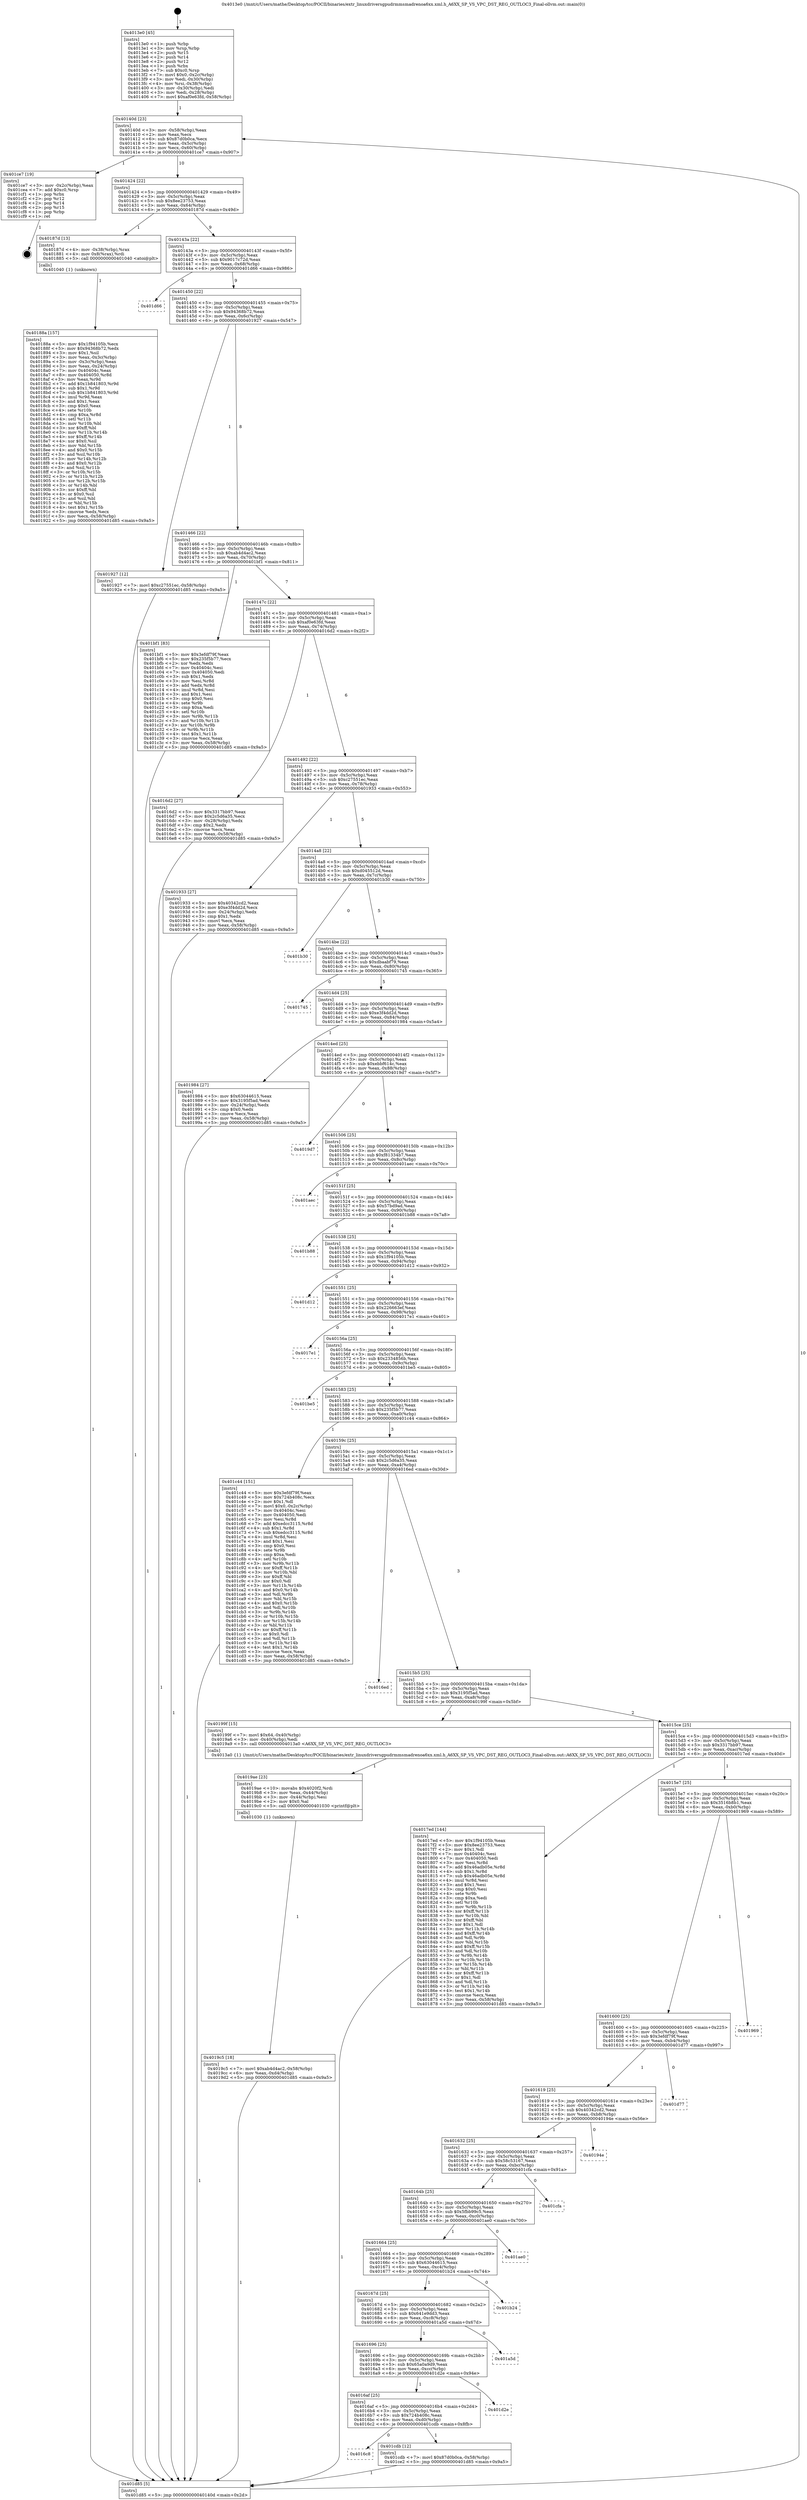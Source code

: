 digraph "0x4013e0" {
  label = "0x4013e0 (/mnt/c/Users/mathe/Desktop/tcc/POCII/binaries/extr_linuxdriversgpudrmmsmadrenoa6xx.xml.h_A6XX_SP_VS_VPC_DST_REG_OUTLOC3_Final-ollvm.out::main(0))"
  labelloc = "t"
  node[shape=record]

  Entry [label="",width=0.3,height=0.3,shape=circle,fillcolor=black,style=filled]
  "0x40140d" [label="{
     0x40140d [23]\l
     | [instrs]\l
     &nbsp;&nbsp;0x40140d \<+3\>: mov -0x58(%rbp),%eax\l
     &nbsp;&nbsp;0x401410 \<+2\>: mov %eax,%ecx\l
     &nbsp;&nbsp;0x401412 \<+6\>: sub $0x87d0b0ca,%ecx\l
     &nbsp;&nbsp;0x401418 \<+3\>: mov %eax,-0x5c(%rbp)\l
     &nbsp;&nbsp;0x40141b \<+3\>: mov %ecx,-0x60(%rbp)\l
     &nbsp;&nbsp;0x40141e \<+6\>: je 0000000000401ce7 \<main+0x907\>\l
  }"]
  "0x401ce7" [label="{
     0x401ce7 [19]\l
     | [instrs]\l
     &nbsp;&nbsp;0x401ce7 \<+3\>: mov -0x2c(%rbp),%eax\l
     &nbsp;&nbsp;0x401cea \<+7\>: add $0xc0,%rsp\l
     &nbsp;&nbsp;0x401cf1 \<+1\>: pop %rbx\l
     &nbsp;&nbsp;0x401cf2 \<+2\>: pop %r12\l
     &nbsp;&nbsp;0x401cf4 \<+2\>: pop %r14\l
     &nbsp;&nbsp;0x401cf6 \<+2\>: pop %r15\l
     &nbsp;&nbsp;0x401cf8 \<+1\>: pop %rbp\l
     &nbsp;&nbsp;0x401cf9 \<+1\>: ret\l
  }"]
  "0x401424" [label="{
     0x401424 [22]\l
     | [instrs]\l
     &nbsp;&nbsp;0x401424 \<+5\>: jmp 0000000000401429 \<main+0x49\>\l
     &nbsp;&nbsp;0x401429 \<+3\>: mov -0x5c(%rbp),%eax\l
     &nbsp;&nbsp;0x40142c \<+5\>: sub $0x8ee23753,%eax\l
     &nbsp;&nbsp;0x401431 \<+3\>: mov %eax,-0x64(%rbp)\l
     &nbsp;&nbsp;0x401434 \<+6\>: je 000000000040187d \<main+0x49d\>\l
  }"]
  Exit [label="",width=0.3,height=0.3,shape=circle,fillcolor=black,style=filled,peripheries=2]
  "0x40187d" [label="{
     0x40187d [13]\l
     | [instrs]\l
     &nbsp;&nbsp;0x40187d \<+4\>: mov -0x38(%rbp),%rax\l
     &nbsp;&nbsp;0x401881 \<+4\>: mov 0x8(%rax),%rdi\l
     &nbsp;&nbsp;0x401885 \<+5\>: call 0000000000401040 \<atoi@plt\>\l
     | [calls]\l
     &nbsp;&nbsp;0x401040 \{1\} (unknown)\l
  }"]
  "0x40143a" [label="{
     0x40143a [22]\l
     | [instrs]\l
     &nbsp;&nbsp;0x40143a \<+5\>: jmp 000000000040143f \<main+0x5f\>\l
     &nbsp;&nbsp;0x40143f \<+3\>: mov -0x5c(%rbp),%eax\l
     &nbsp;&nbsp;0x401442 \<+5\>: sub $0x9017c72d,%eax\l
     &nbsp;&nbsp;0x401447 \<+3\>: mov %eax,-0x68(%rbp)\l
     &nbsp;&nbsp;0x40144a \<+6\>: je 0000000000401d66 \<main+0x986\>\l
  }"]
  "0x4016c8" [label="{
     0x4016c8\l
  }", style=dashed]
  "0x401d66" [label="{
     0x401d66\l
  }", style=dashed]
  "0x401450" [label="{
     0x401450 [22]\l
     | [instrs]\l
     &nbsp;&nbsp;0x401450 \<+5\>: jmp 0000000000401455 \<main+0x75\>\l
     &nbsp;&nbsp;0x401455 \<+3\>: mov -0x5c(%rbp),%eax\l
     &nbsp;&nbsp;0x401458 \<+5\>: sub $0x94368b72,%eax\l
     &nbsp;&nbsp;0x40145d \<+3\>: mov %eax,-0x6c(%rbp)\l
     &nbsp;&nbsp;0x401460 \<+6\>: je 0000000000401927 \<main+0x547\>\l
  }"]
  "0x401cdb" [label="{
     0x401cdb [12]\l
     | [instrs]\l
     &nbsp;&nbsp;0x401cdb \<+7\>: movl $0x87d0b0ca,-0x58(%rbp)\l
     &nbsp;&nbsp;0x401ce2 \<+5\>: jmp 0000000000401d85 \<main+0x9a5\>\l
  }"]
  "0x401927" [label="{
     0x401927 [12]\l
     | [instrs]\l
     &nbsp;&nbsp;0x401927 \<+7\>: movl $0xc27551ec,-0x58(%rbp)\l
     &nbsp;&nbsp;0x40192e \<+5\>: jmp 0000000000401d85 \<main+0x9a5\>\l
  }"]
  "0x401466" [label="{
     0x401466 [22]\l
     | [instrs]\l
     &nbsp;&nbsp;0x401466 \<+5\>: jmp 000000000040146b \<main+0x8b\>\l
     &nbsp;&nbsp;0x40146b \<+3\>: mov -0x5c(%rbp),%eax\l
     &nbsp;&nbsp;0x40146e \<+5\>: sub $0xab4d4ac2,%eax\l
     &nbsp;&nbsp;0x401473 \<+3\>: mov %eax,-0x70(%rbp)\l
     &nbsp;&nbsp;0x401476 \<+6\>: je 0000000000401bf1 \<main+0x811\>\l
  }"]
  "0x4016af" [label="{
     0x4016af [25]\l
     | [instrs]\l
     &nbsp;&nbsp;0x4016af \<+5\>: jmp 00000000004016b4 \<main+0x2d4\>\l
     &nbsp;&nbsp;0x4016b4 \<+3\>: mov -0x5c(%rbp),%eax\l
     &nbsp;&nbsp;0x4016b7 \<+5\>: sub $0x724b408c,%eax\l
     &nbsp;&nbsp;0x4016bc \<+6\>: mov %eax,-0xd0(%rbp)\l
     &nbsp;&nbsp;0x4016c2 \<+6\>: je 0000000000401cdb \<main+0x8fb\>\l
  }"]
  "0x401bf1" [label="{
     0x401bf1 [83]\l
     | [instrs]\l
     &nbsp;&nbsp;0x401bf1 \<+5\>: mov $0x3efdf79f,%eax\l
     &nbsp;&nbsp;0x401bf6 \<+5\>: mov $0x235f5b77,%ecx\l
     &nbsp;&nbsp;0x401bfb \<+2\>: xor %edx,%edx\l
     &nbsp;&nbsp;0x401bfd \<+7\>: mov 0x40404c,%esi\l
     &nbsp;&nbsp;0x401c04 \<+7\>: mov 0x404050,%edi\l
     &nbsp;&nbsp;0x401c0b \<+3\>: sub $0x1,%edx\l
     &nbsp;&nbsp;0x401c0e \<+3\>: mov %esi,%r8d\l
     &nbsp;&nbsp;0x401c11 \<+3\>: add %edx,%r8d\l
     &nbsp;&nbsp;0x401c14 \<+4\>: imul %r8d,%esi\l
     &nbsp;&nbsp;0x401c18 \<+3\>: and $0x1,%esi\l
     &nbsp;&nbsp;0x401c1b \<+3\>: cmp $0x0,%esi\l
     &nbsp;&nbsp;0x401c1e \<+4\>: sete %r9b\l
     &nbsp;&nbsp;0x401c22 \<+3\>: cmp $0xa,%edi\l
     &nbsp;&nbsp;0x401c25 \<+4\>: setl %r10b\l
     &nbsp;&nbsp;0x401c29 \<+3\>: mov %r9b,%r11b\l
     &nbsp;&nbsp;0x401c2c \<+3\>: and %r10b,%r11b\l
     &nbsp;&nbsp;0x401c2f \<+3\>: xor %r10b,%r9b\l
     &nbsp;&nbsp;0x401c32 \<+3\>: or %r9b,%r11b\l
     &nbsp;&nbsp;0x401c35 \<+4\>: test $0x1,%r11b\l
     &nbsp;&nbsp;0x401c39 \<+3\>: cmovne %ecx,%eax\l
     &nbsp;&nbsp;0x401c3c \<+3\>: mov %eax,-0x58(%rbp)\l
     &nbsp;&nbsp;0x401c3f \<+5\>: jmp 0000000000401d85 \<main+0x9a5\>\l
  }"]
  "0x40147c" [label="{
     0x40147c [22]\l
     | [instrs]\l
     &nbsp;&nbsp;0x40147c \<+5\>: jmp 0000000000401481 \<main+0xa1\>\l
     &nbsp;&nbsp;0x401481 \<+3\>: mov -0x5c(%rbp),%eax\l
     &nbsp;&nbsp;0x401484 \<+5\>: sub $0xaf0e63fd,%eax\l
     &nbsp;&nbsp;0x401489 \<+3\>: mov %eax,-0x74(%rbp)\l
     &nbsp;&nbsp;0x40148c \<+6\>: je 00000000004016d2 \<main+0x2f2\>\l
  }"]
  "0x401d2e" [label="{
     0x401d2e\l
  }", style=dashed]
  "0x4016d2" [label="{
     0x4016d2 [27]\l
     | [instrs]\l
     &nbsp;&nbsp;0x4016d2 \<+5\>: mov $0x3317bb97,%eax\l
     &nbsp;&nbsp;0x4016d7 \<+5\>: mov $0x2c5d6a35,%ecx\l
     &nbsp;&nbsp;0x4016dc \<+3\>: mov -0x28(%rbp),%edx\l
     &nbsp;&nbsp;0x4016df \<+3\>: cmp $0x2,%edx\l
     &nbsp;&nbsp;0x4016e2 \<+3\>: cmovne %ecx,%eax\l
     &nbsp;&nbsp;0x4016e5 \<+3\>: mov %eax,-0x58(%rbp)\l
     &nbsp;&nbsp;0x4016e8 \<+5\>: jmp 0000000000401d85 \<main+0x9a5\>\l
  }"]
  "0x401492" [label="{
     0x401492 [22]\l
     | [instrs]\l
     &nbsp;&nbsp;0x401492 \<+5\>: jmp 0000000000401497 \<main+0xb7\>\l
     &nbsp;&nbsp;0x401497 \<+3\>: mov -0x5c(%rbp),%eax\l
     &nbsp;&nbsp;0x40149a \<+5\>: sub $0xc27551ec,%eax\l
     &nbsp;&nbsp;0x40149f \<+3\>: mov %eax,-0x78(%rbp)\l
     &nbsp;&nbsp;0x4014a2 \<+6\>: je 0000000000401933 \<main+0x553\>\l
  }"]
  "0x401d85" [label="{
     0x401d85 [5]\l
     | [instrs]\l
     &nbsp;&nbsp;0x401d85 \<+5\>: jmp 000000000040140d \<main+0x2d\>\l
  }"]
  "0x4013e0" [label="{
     0x4013e0 [45]\l
     | [instrs]\l
     &nbsp;&nbsp;0x4013e0 \<+1\>: push %rbp\l
     &nbsp;&nbsp;0x4013e1 \<+3\>: mov %rsp,%rbp\l
     &nbsp;&nbsp;0x4013e4 \<+2\>: push %r15\l
     &nbsp;&nbsp;0x4013e6 \<+2\>: push %r14\l
     &nbsp;&nbsp;0x4013e8 \<+2\>: push %r12\l
     &nbsp;&nbsp;0x4013ea \<+1\>: push %rbx\l
     &nbsp;&nbsp;0x4013eb \<+7\>: sub $0xc0,%rsp\l
     &nbsp;&nbsp;0x4013f2 \<+7\>: movl $0x0,-0x2c(%rbp)\l
     &nbsp;&nbsp;0x4013f9 \<+3\>: mov %edi,-0x30(%rbp)\l
     &nbsp;&nbsp;0x4013fc \<+4\>: mov %rsi,-0x38(%rbp)\l
     &nbsp;&nbsp;0x401400 \<+3\>: mov -0x30(%rbp),%edi\l
     &nbsp;&nbsp;0x401403 \<+3\>: mov %edi,-0x28(%rbp)\l
     &nbsp;&nbsp;0x401406 \<+7\>: movl $0xaf0e63fd,-0x58(%rbp)\l
  }"]
  "0x401696" [label="{
     0x401696 [25]\l
     | [instrs]\l
     &nbsp;&nbsp;0x401696 \<+5\>: jmp 000000000040169b \<main+0x2bb\>\l
     &nbsp;&nbsp;0x40169b \<+3\>: mov -0x5c(%rbp),%eax\l
     &nbsp;&nbsp;0x40169e \<+5\>: sub $0x65a0a9d9,%eax\l
     &nbsp;&nbsp;0x4016a3 \<+6\>: mov %eax,-0xcc(%rbp)\l
     &nbsp;&nbsp;0x4016a9 \<+6\>: je 0000000000401d2e \<main+0x94e\>\l
  }"]
  "0x401933" [label="{
     0x401933 [27]\l
     | [instrs]\l
     &nbsp;&nbsp;0x401933 \<+5\>: mov $0x40342cd2,%eax\l
     &nbsp;&nbsp;0x401938 \<+5\>: mov $0xe3f4dd2d,%ecx\l
     &nbsp;&nbsp;0x40193d \<+3\>: mov -0x24(%rbp),%edx\l
     &nbsp;&nbsp;0x401940 \<+3\>: cmp $0x1,%edx\l
     &nbsp;&nbsp;0x401943 \<+3\>: cmovl %ecx,%eax\l
     &nbsp;&nbsp;0x401946 \<+3\>: mov %eax,-0x58(%rbp)\l
     &nbsp;&nbsp;0x401949 \<+5\>: jmp 0000000000401d85 \<main+0x9a5\>\l
  }"]
  "0x4014a8" [label="{
     0x4014a8 [22]\l
     | [instrs]\l
     &nbsp;&nbsp;0x4014a8 \<+5\>: jmp 00000000004014ad \<main+0xcd\>\l
     &nbsp;&nbsp;0x4014ad \<+3\>: mov -0x5c(%rbp),%eax\l
     &nbsp;&nbsp;0x4014b0 \<+5\>: sub $0xd045512d,%eax\l
     &nbsp;&nbsp;0x4014b5 \<+3\>: mov %eax,-0x7c(%rbp)\l
     &nbsp;&nbsp;0x4014b8 \<+6\>: je 0000000000401b30 \<main+0x750\>\l
  }"]
  "0x401a5d" [label="{
     0x401a5d\l
  }", style=dashed]
  "0x401b30" [label="{
     0x401b30\l
  }", style=dashed]
  "0x4014be" [label="{
     0x4014be [22]\l
     | [instrs]\l
     &nbsp;&nbsp;0x4014be \<+5\>: jmp 00000000004014c3 \<main+0xe3\>\l
     &nbsp;&nbsp;0x4014c3 \<+3\>: mov -0x5c(%rbp),%eax\l
     &nbsp;&nbsp;0x4014c6 \<+5\>: sub $0xdbaabf79,%eax\l
     &nbsp;&nbsp;0x4014cb \<+3\>: mov %eax,-0x80(%rbp)\l
     &nbsp;&nbsp;0x4014ce \<+6\>: je 0000000000401745 \<main+0x365\>\l
  }"]
  "0x40167d" [label="{
     0x40167d [25]\l
     | [instrs]\l
     &nbsp;&nbsp;0x40167d \<+5\>: jmp 0000000000401682 \<main+0x2a2\>\l
     &nbsp;&nbsp;0x401682 \<+3\>: mov -0x5c(%rbp),%eax\l
     &nbsp;&nbsp;0x401685 \<+5\>: sub $0x641e9dd3,%eax\l
     &nbsp;&nbsp;0x40168a \<+6\>: mov %eax,-0xc8(%rbp)\l
     &nbsp;&nbsp;0x401690 \<+6\>: je 0000000000401a5d \<main+0x67d\>\l
  }"]
  "0x401745" [label="{
     0x401745\l
  }", style=dashed]
  "0x4014d4" [label="{
     0x4014d4 [25]\l
     | [instrs]\l
     &nbsp;&nbsp;0x4014d4 \<+5\>: jmp 00000000004014d9 \<main+0xf9\>\l
     &nbsp;&nbsp;0x4014d9 \<+3\>: mov -0x5c(%rbp),%eax\l
     &nbsp;&nbsp;0x4014dc \<+5\>: sub $0xe3f4dd2d,%eax\l
     &nbsp;&nbsp;0x4014e1 \<+6\>: mov %eax,-0x84(%rbp)\l
     &nbsp;&nbsp;0x4014e7 \<+6\>: je 0000000000401984 \<main+0x5a4\>\l
  }"]
  "0x401b24" [label="{
     0x401b24\l
  }", style=dashed]
  "0x401984" [label="{
     0x401984 [27]\l
     | [instrs]\l
     &nbsp;&nbsp;0x401984 \<+5\>: mov $0x63044615,%eax\l
     &nbsp;&nbsp;0x401989 \<+5\>: mov $0x3195f5ad,%ecx\l
     &nbsp;&nbsp;0x40198e \<+3\>: mov -0x24(%rbp),%edx\l
     &nbsp;&nbsp;0x401991 \<+3\>: cmp $0x0,%edx\l
     &nbsp;&nbsp;0x401994 \<+3\>: cmove %ecx,%eax\l
     &nbsp;&nbsp;0x401997 \<+3\>: mov %eax,-0x58(%rbp)\l
     &nbsp;&nbsp;0x40199a \<+5\>: jmp 0000000000401d85 \<main+0x9a5\>\l
  }"]
  "0x4014ed" [label="{
     0x4014ed [25]\l
     | [instrs]\l
     &nbsp;&nbsp;0x4014ed \<+5\>: jmp 00000000004014f2 \<main+0x112\>\l
     &nbsp;&nbsp;0x4014f2 \<+3\>: mov -0x5c(%rbp),%eax\l
     &nbsp;&nbsp;0x4014f5 \<+5\>: sub $0xebbf614c,%eax\l
     &nbsp;&nbsp;0x4014fa \<+6\>: mov %eax,-0x88(%rbp)\l
     &nbsp;&nbsp;0x401500 \<+6\>: je 00000000004019d7 \<main+0x5f7\>\l
  }"]
  "0x401664" [label="{
     0x401664 [25]\l
     | [instrs]\l
     &nbsp;&nbsp;0x401664 \<+5\>: jmp 0000000000401669 \<main+0x289\>\l
     &nbsp;&nbsp;0x401669 \<+3\>: mov -0x5c(%rbp),%eax\l
     &nbsp;&nbsp;0x40166c \<+5\>: sub $0x63044615,%eax\l
     &nbsp;&nbsp;0x401671 \<+6\>: mov %eax,-0xc4(%rbp)\l
     &nbsp;&nbsp;0x401677 \<+6\>: je 0000000000401b24 \<main+0x744\>\l
  }"]
  "0x4019d7" [label="{
     0x4019d7\l
  }", style=dashed]
  "0x401506" [label="{
     0x401506 [25]\l
     | [instrs]\l
     &nbsp;&nbsp;0x401506 \<+5\>: jmp 000000000040150b \<main+0x12b\>\l
     &nbsp;&nbsp;0x40150b \<+3\>: mov -0x5c(%rbp),%eax\l
     &nbsp;&nbsp;0x40150e \<+5\>: sub $0xf81334b7,%eax\l
     &nbsp;&nbsp;0x401513 \<+6\>: mov %eax,-0x8c(%rbp)\l
     &nbsp;&nbsp;0x401519 \<+6\>: je 0000000000401aec \<main+0x70c\>\l
  }"]
  "0x401ae0" [label="{
     0x401ae0\l
  }", style=dashed]
  "0x401aec" [label="{
     0x401aec\l
  }", style=dashed]
  "0x40151f" [label="{
     0x40151f [25]\l
     | [instrs]\l
     &nbsp;&nbsp;0x40151f \<+5\>: jmp 0000000000401524 \<main+0x144\>\l
     &nbsp;&nbsp;0x401524 \<+3\>: mov -0x5c(%rbp),%eax\l
     &nbsp;&nbsp;0x401527 \<+5\>: sub $0x57bd9ad,%eax\l
     &nbsp;&nbsp;0x40152c \<+6\>: mov %eax,-0x90(%rbp)\l
     &nbsp;&nbsp;0x401532 \<+6\>: je 0000000000401b88 \<main+0x7a8\>\l
  }"]
  "0x40164b" [label="{
     0x40164b [25]\l
     | [instrs]\l
     &nbsp;&nbsp;0x40164b \<+5\>: jmp 0000000000401650 \<main+0x270\>\l
     &nbsp;&nbsp;0x401650 \<+3\>: mov -0x5c(%rbp),%eax\l
     &nbsp;&nbsp;0x401653 \<+5\>: sub $0x5fbb99c5,%eax\l
     &nbsp;&nbsp;0x401658 \<+6\>: mov %eax,-0xc0(%rbp)\l
     &nbsp;&nbsp;0x40165e \<+6\>: je 0000000000401ae0 \<main+0x700\>\l
  }"]
  "0x401b88" [label="{
     0x401b88\l
  }", style=dashed]
  "0x401538" [label="{
     0x401538 [25]\l
     | [instrs]\l
     &nbsp;&nbsp;0x401538 \<+5\>: jmp 000000000040153d \<main+0x15d\>\l
     &nbsp;&nbsp;0x40153d \<+3\>: mov -0x5c(%rbp),%eax\l
     &nbsp;&nbsp;0x401540 \<+5\>: sub $0x1f94105b,%eax\l
     &nbsp;&nbsp;0x401545 \<+6\>: mov %eax,-0x94(%rbp)\l
     &nbsp;&nbsp;0x40154b \<+6\>: je 0000000000401d12 \<main+0x932\>\l
  }"]
  "0x401cfa" [label="{
     0x401cfa\l
  }", style=dashed]
  "0x401d12" [label="{
     0x401d12\l
  }", style=dashed]
  "0x401551" [label="{
     0x401551 [25]\l
     | [instrs]\l
     &nbsp;&nbsp;0x401551 \<+5\>: jmp 0000000000401556 \<main+0x176\>\l
     &nbsp;&nbsp;0x401556 \<+3\>: mov -0x5c(%rbp),%eax\l
     &nbsp;&nbsp;0x401559 \<+5\>: sub $0x226663ef,%eax\l
     &nbsp;&nbsp;0x40155e \<+6\>: mov %eax,-0x98(%rbp)\l
     &nbsp;&nbsp;0x401564 \<+6\>: je 00000000004017e1 \<main+0x401\>\l
  }"]
  "0x401632" [label="{
     0x401632 [25]\l
     | [instrs]\l
     &nbsp;&nbsp;0x401632 \<+5\>: jmp 0000000000401637 \<main+0x257\>\l
     &nbsp;&nbsp;0x401637 \<+3\>: mov -0x5c(%rbp),%eax\l
     &nbsp;&nbsp;0x40163a \<+5\>: sub $0x58c53167,%eax\l
     &nbsp;&nbsp;0x40163f \<+6\>: mov %eax,-0xbc(%rbp)\l
     &nbsp;&nbsp;0x401645 \<+6\>: je 0000000000401cfa \<main+0x91a\>\l
  }"]
  "0x4017e1" [label="{
     0x4017e1\l
  }", style=dashed]
  "0x40156a" [label="{
     0x40156a [25]\l
     | [instrs]\l
     &nbsp;&nbsp;0x40156a \<+5\>: jmp 000000000040156f \<main+0x18f\>\l
     &nbsp;&nbsp;0x40156f \<+3\>: mov -0x5c(%rbp),%eax\l
     &nbsp;&nbsp;0x401572 \<+5\>: sub $0x2334856b,%eax\l
     &nbsp;&nbsp;0x401577 \<+6\>: mov %eax,-0x9c(%rbp)\l
     &nbsp;&nbsp;0x40157d \<+6\>: je 0000000000401be5 \<main+0x805\>\l
  }"]
  "0x40194e" [label="{
     0x40194e\l
  }", style=dashed]
  "0x401be5" [label="{
     0x401be5\l
  }", style=dashed]
  "0x401583" [label="{
     0x401583 [25]\l
     | [instrs]\l
     &nbsp;&nbsp;0x401583 \<+5\>: jmp 0000000000401588 \<main+0x1a8\>\l
     &nbsp;&nbsp;0x401588 \<+3\>: mov -0x5c(%rbp),%eax\l
     &nbsp;&nbsp;0x40158b \<+5\>: sub $0x235f5b77,%eax\l
     &nbsp;&nbsp;0x401590 \<+6\>: mov %eax,-0xa0(%rbp)\l
     &nbsp;&nbsp;0x401596 \<+6\>: je 0000000000401c44 \<main+0x864\>\l
  }"]
  "0x401619" [label="{
     0x401619 [25]\l
     | [instrs]\l
     &nbsp;&nbsp;0x401619 \<+5\>: jmp 000000000040161e \<main+0x23e\>\l
     &nbsp;&nbsp;0x40161e \<+3\>: mov -0x5c(%rbp),%eax\l
     &nbsp;&nbsp;0x401621 \<+5\>: sub $0x40342cd2,%eax\l
     &nbsp;&nbsp;0x401626 \<+6\>: mov %eax,-0xb8(%rbp)\l
     &nbsp;&nbsp;0x40162c \<+6\>: je 000000000040194e \<main+0x56e\>\l
  }"]
  "0x401c44" [label="{
     0x401c44 [151]\l
     | [instrs]\l
     &nbsp;&nbsp;0x401c44 \<+5\>: mov $0x3efdf79f,%eax\l
     &nbsp;&nbsp;0x401c49 \<+5\>: mov $0x724b408c,%ecx\l
     &nbsp;&nbsp;0x401c4e \<+2\>: mov $0x1,%dl\l
     &nbsp;&nbsp;0x401c50 \<+7\>: movl $0x0,-0x2c(%rbp)\l
     &nbsp;&nbsp;0x401c57 \<+7\>: mov 0x40404c,%esi\l
     &nbsp;&nbsp;0x401c5e \<+7\>: mov 0x404050,%edi\l
     &nbsp;&nbsp;0x401c65 \<+3\>: mov %esi,%r8d\l
     &nbsp;&nbsp;0x401c68 \<+7\>: add $0xedcc3115,%r8d\l
     &nbsp;&nbsp;0x401c6f \<+4\>: sub $0x1,%r8d\l
     &nbsp;&nbsp;0x401c73 \<+7\>: sub $0xedcc3115,%r8d\l
     &nbsp;&nbsp;0x401c7a \<+4\>: imul %r8d,%esi\l
     &nbsp;&nbsp;0x401c7e \<+3\>: and $0x1,%esi\l
     &nbsp;&nbsp;0x401c81 \<+3\>: cmp $0x0,%esi\l
     &nbsp;&nbsp;0x401c84 \<+4\>: sete %r9b\l
     &nbsp;&nbsp;0x401c88 \<+3\>: cmp $0xa,%edi\l
     &nbsp;&nbsp;0x401c8b \<+4\>: setl %r10b\l
     &nbsp;&nbsp;0x401c8f \<+3\>: mov %r9b,%r11b\l
     &nbsp;&nbsp;0x401c92 \<+4\>: xor $0xff,%r11b\l
     &nbsp;&nbsp;0x401c96 \<+3\>: mov %r10b,%bl\l
     &nbsp;&nbsp;0x401c99 \<+3\>: xor $0xff,%bl\l
     &nbsp;&nbsp;0x401c9c \<+3\>: xor $0x0,%dl\l
     &nbsp;&nbsp;0x401c9f \<+3\>: mov %r11b,%r14b\l
     &nbsp;&nbsp;0x401ca2 \<+4\>: and $0x0,%r14b\l
     &nbsp;&nbsp;0x401ca6 \<+3\>: and %dl,%r9b\l
     &nbsp;&nbsp;0x401ca9 \<+3\>: mov %bl,%r15b\l
     &nbsp;&nbsp;0x401cac \<+4\>: and $0x0,%r15b\l
     &nbsp;&nbsp;0x401cb0 \<+3\>: and %dl,%r10b\l
     &nbsp;&nbsp;0x401cb3 \<+3\>: or %r9b,%r14b\l
     &nbsp;&nbsp;0x401cb6 \<+3\>: or %r10b,%r15b\l
     &nbsp;&nbsp;0x401cb9 \<+3\>: xor %r15b,%r14b\l
     &nbsp;&nbsp;0x401cbc \<+3\>: or %bl,%r11b\l
     &nbsp;&nbsp;0x401cbf \<+4\>: xor $0xff,%r11b\l
     &nbsp;&nbsp;0x401cc3 \<+3\>: or $0x0,%dl\l
     &nbsp;&nbsp;0x401cc6 \<+3\>: and %dl,%r11b\l
     &nbsp;&nbsp;0x401cc9 \<+3\>: or %r11b,%r14b\l
     &nbsp;&nbsp;0x401ccc \<+4\>: test $0x1,%r14b\l
     &nbsp;&nbsp;0x401cd0 \<+3\>: cmovne %ecx,%eax\l
     &nbsp;&nbsp;0x401cd3 \<+3\>: mov %eax,-0x58(%rbp)\l
     &nbsp;&nbsp;0x401cd6 \<+5\>: jmp 0000000000401d85 \<main+0x9a5\>\l
  }"]
  "0x40159c" [label="{
     0x40159c [25]\l
     | [instrs]\l
     &nbsp;&nbsp;0x40159c \<+5\>: jmp 00000000004015a1 \<main+0x1c1\>\l
     &nbsp;&nbsp;0x4015a1 \<+3\>: mov -0x5c(%rbp),%eax\l
     &nbsp;&nbsp;0x4015a4 \<+5\>: sub $0x2c5d6a35,%eax\l
     &nbsp;&nbsp;0x4015a9 \<+6\>: mov %eax,-0xa4(%rbp)\l
     &nbsp;&nbsp;0x4015af \<+6\>: je 00000000004016ed \<main+0x30d\>\l
  }"]
  "0x401d77" [label="{
     0x401d77\l
  }", style=dashed]
  "0x4016ed" [label="{
     0x4016ed\l
  }", style=dashed]
  "0x4015b5" [label="{
     0x4015b5 [25]\l
     | [instrs]\l
     &nbsp;&nbsp;0x4015b5 \<+5\>: jmp 00000000004015ba \<main+0x1da\>\l
     &nbsp;&nbsp;0x4015ba \<+3\>: mov -0x5c(%rbp),%eax\l
     &nbsp;&nbsp;0x4015bd \<+5\>: sub $0x3195f5ad,%eax\l
     &nbsp;&nbsp;0x4015c2 \<+6\>: mov %eax,-0xa8(%rbp)\l
     &nbsp;&nbsp;0x4015c8 \<+6\>: je 000000000040199f \<main+0x5bf\>\l
  }"]
  "0x401600" [label="{
     0x401600 [25]\l
     | [instrs]\l
     &nbsp;&nbsp;0x401600 \<+5\>: jmp 0000000000401605 \<main+0x225\>\l
     &nbsp;&nbsp;0x401605 \<+3\>: mov -0x5c(%rbp),%eax\l
     &nbsp;&nbsp;0x401608 \<+5\>: sub $0x3efdf79f,%eax\l
     &nbsp;&nbsp;0x40160d \<+6\>: mov %eax,-0xb4(%rbp)\l
     &nbsp;&nbsp;0x401613 \<+6\>: je 0000000000401d77 \<main+0x997\>\l
  }"]
  "0x40199f" [label="{
     0x40199f [15]\l
     | [instrs]\l
     &nbsp;&nbsp;0x40199f \<+7\>: movl $0x64,-0x40(%rbp)\l
     &nbsp;&nbsp;0x4019a6 \<+3\>: mov -0x40(%rbp),%edi\l
     &nbsp;&nbsp;0x4019a9 \<+5\>: call 00000000004013a0 \<A6XX_SP_VS_VPC_DST_REG_OUTLOC3\>\l
     | [calls]\l
     &nbsp;&nbsp;0x4013a0 \{1\} (/mnt/c/Users/mathe/Desktop/tcc/POCII/binaries/extr_linuxdriversgpudrmmsmadrenoa6xx.xml.h_A6XX_SP_VS_VPC_DST_REG_OUTLOC3_Final-ollvm.out::A6XX_SP_VS_VPC_DST_REG_OUTLOC3)\l
  }"]
  "0x4015ce" [label="{
     0x4015ce [25]\l
     | [instrs]\l
     &nbsp;&nbsp;0x4015ce \<+5\>: jmp 00000000004015d3 \<main+0x1f3\>\l
     &nbsp;&nbsp;0x4015d3 \<+3\>: mov -0x5c(%rbp),%eax\l
     &nbsp;&nbsp;0x4015d6 \<+5\>: sub $0x3317bb97,%eax\l
     &nbsp;&nbsp;0x4015db \<+6\>: mov %eax,-0xac(%rbp)\l
     &nbsp;&nbsp;0x4015e1 \<+6\>: je 00000000004017ed \<main+0x40d\>\l
  }"]
  "0x401969" [label="{
     0x401969\l
  }", style=dashed]
  "0x4017ed" [label="{
     0x4017ed [144]\l
     | [instrs]\l
     &nbsp;&nbsp;0x4017ed \<+5\>: mov $0x1f94105b,%eax\l
     &nbsp;&nbsp;0x4017f2 \<+5\>: mov $0x8ee23753,%ecx\l
     &nbsp;&nbsp;0x4017f7 \<+2\>: mov $0x1,%dl\l
     &nbsp;&nbsp;0x4017f9 \<+7\>: mov 0x40404c,%esi\l
     &nbsp;&nbsp;0x401800 \<+7\>: mov 0x404050,%edi\l
     &nbsp;&nbsp;0x401807 \<+3\>: mov %esi,%r8d\l
     &nbsp;&nbsp;0x40180a \<+7\>: add $0x46adb05e,%r8d\l
     &nbsp;&nbsp;0x401811 \<+4\>: sub $0x1,%r8d\l
     &nbsp;&nbsp;0x401815 \<+7\>: sub $0x46adb05e,%r8d\l
     &nbsp;&nbsp;0x40181c \<+4\>: imul %r8d,%esi\l
     &nbsp;&nbsp;0x401820 \<+3\>: and $0x1,%esi\l
     &nbsp;&nbsp;0x401823 \<+3\>: cmp $0x0,%esi\l
     &nbsp;&nbsp;0x401826 \<+4\>: sete %r9b\l
     &nbsp;&nbsp;0x40182a \<+3\>: cmp $0xa,%edi\l
     &nbsp;&nbsp;0x40182d \<+4\>: setl %r10b\l
     &nbsp;&nbsp;0x401831 \<+3\>: mov %r9b,%r11b\l
     &nbsp;&nbsp;0x401834 \<+4\>: xor $0xff,%r11b\l
     &nbsp;&nbsp;0x401838 \<+3\>: mov %r10b,%bl\l
     &nbsp;&nbsp;0x40183b \<+3\>: xor $0xff,%bl\l
     &nbsp;&nbsp;0x40183e \<+3\>: xor $0x1,%dl\l
     &nbsp;&nbsp;0x401841 \<+3\>: mov %r11b,%r14b\l
     &nbsp;&nbsp;0x401844 \<+4\>: and $0xff,%r14b\l
     &nbsp;&nbsp;0x401848 \<+3\>: and %dl,%r9b\l
     &nbsp;&nbsp;0x40184b \<+3\>: mov %bl,%r15b\l
     &nbsp;&nbsp;0x40184e \<+4\>: and $0xff,%r15b\l
     &nbsp;&nbsp;0x401852 \<+3\>: and %dl,%r10b\l
     &nbsp;&nbsp;0x401855 \<+3\>: or %r9b,%r14b\l
     &nbsp;&nbsp;0x401858 \<+3\>: or %r10b,%r15b\l
     &nbsp;&nbsp;0x40185b \<+3\>: xor %r15b,%r14b\l
     &nbsp;&nbsp;0x40185e \<+3\>: or %bl,%r11b\l
     &nbsp;&nbsp;0x401861 \<+4\>: xor $0xff,%r11b\l
     &nbsp;&nbsp;0x401865 \<+3\>: or $0x1,%dl\l
     &nbsp;&nbsp;0x401868 \<+3\>: and %dl,%r11b\l
     &nbsp;&nbsp;0x40186b \<+3\>: or %r11b,%r14b\l
     &nbsp;&nbsp;0x40186e \<+4\>: test $0x1,%r14b\l
     &nbsp;&nbsp;0x401872 \<+3\>: cmovne %ecx,%eax\l
     &nbsp;&nbsp;0x401875 \<+3\>: mov %eax,-0x58(%rbp)\l
     &nbsp;&nbsp;0x401878 \<+5\>: jmp 0000000000401d85 \<main+0x9a5\>\l
  }"]
  "0x4015e7" [label="{
     0x4015e7 [25]\l
     | [instrs]\l
     &nbsp;&nbsp;0x4015e7 \<+5\>: jmp 00000000004015ec \<main+0x20c\>\l
     &nbsp;&nbsp;0x4015ec \<+3\>: mov -0x5c(%rbp),%eax\l
     &nbsp;&nbsp;0x4015ef \<+5\>: sub $0x3516b8b1,%eax\l
     &nbsp;&nbsp;0x4015f4 \<+6\>: mov %eax,-0xb0(%rbp)\l
     &nbsp;&nbsp;0x4015fa \<+6\>: je 0000000000401969 \<main+0x589\>\l
  }"]
  "0x40188a" [label="{
     0x40188a [157]\l
     | [instrs]\l
     &nbsp;&nbsp;0x40188a \<+5\>: mov $0x1f94105b,%ecx\l
     &nbsp;&nbsp;0x40188f \<+5\>: mov $0x94368b72,%edx\l
     &nbsp;&nbsp;0x401894 \<+3\>: mov $0x1,%sil\l
     &nbsp;&nbsp;0x401897 \<+3\>: mov %eax,-0x3c(%rbp)\l
     &nbsp;&nbsp;0x40189a \<+3\>: mov -0x3c(%rbp),%eax\l
     &nbsp;&nbsp;0x40189d \<+3\>: mov %eax,-0x24(%rbp)\l
     &nbsp;&nbsp;0x4018a0 \<+7\>: mov 0x40404c,%eax\l
     &nbsp;&nbsp;0x4018a7 \<+8\>: mov 0x404050,%r8d\l
     &nbsp;&nbsp;0x4018af \<+3\>: mov %eax,%r9d\l
     &nbsp;&nbsp;0x4018b2 \<+7\>: add $0x1b841803,%r9d\l
     &nbsp;&nbsp;0x4018b9 \<+4\>: sub $0x1,%r9d\l
     &nbsp;&nbsp;0x4018bd \<+7\>: sub $0x1b841803,%r9d\l
     &nbsp;&nbsp;0x4018c4 \<+4\>: imul %r9d,%eax\l
     &nbsp;&nbsp;0x4018c8 \<+3\>: and $0x1,%eax\l
     &nbsp;&nbsp;0x4018cb \<+3\>: cmp $0x0,%eax\l
     &nbsp;&nbsp;0x4018ce \<+4\>: sete %r10b\l
     &nbsp;&nbsp;0x4018d2 \<+4\>: cmp $0xa,%r8d\l
     &nbsp;&nbsp;0x4018d6 \<+4\>: setl %r11b\l
     &nbsp;&nbsp;0x4018da \<+3\>: mov %r10b,%bl\l
     &nbsp;&nbsp;0x4018dd \<+3\>: xor $0xff,%bl\l
     &nbsp;&nbsp;0x4018e0 \<+3\>: mov %r11b,%r14b\l
     &nbsp;&nbsp;0x4018e3 \<+4\>: xor $0xff,%r14b\l
     &nbsp;&nbsp;0x4018e7 \<+4\>: xor $0x0,%sil\l
     &nbsp;&nbsp;0x4018eb \<+3\>: mov %bl,%r15b\l
     &nbsp;&nbsp;0x4018ee \<+4\>: and $0x0,%r15b\l
     &nbsp;&nbsp;0x4018f2 \<+3\>: and %sil,%r10b\l
     &nbsp;&nbsp;0x4018f5 \<+3\>: mov %r14b,%r12b\l
     &nbsp;&nbsp;0x4018f8 \<+4\>: and $0x0,%r12b\l
     &nbsp;&nbsp;0x4018fc \<+3\>: and %sil,%r11b\l
     &nbsp;&nbsp;0x4018ff \<+3\>: or %r10b,%r15b\l
     &nbsp;&nbsp;0x401902 \<+3\>: or %r11b,%r12b\l
     &nbsp;&nbsp;0x401905 \<+3\>: xor %r12b,%r15b\l
     &nbsp;&nbsp;0x401908 \<+3\>: or %r14b,%bl\l
     &nbsp;&nbsp;0x40190b \<+3\>: xor $0xff,%bl\l
     &nbsp;&nbsp;0x40190e \<+4\>: or $0x0,%sil\l
     &nbsp;&nbsp;0x401912 \<+3\>: and %sil,%bl\l
     &nbsp;&nbsp;0x401915 \<+3\>: or %bl,%r15b\l
     &nbsp;&nbsp;0x401918 \<+4\>: test $0x1,%r15b\l
     &nbsp;&nbsp;0x40191c \<+3\>: cmovne %edx,%ecx\l
     &nbsp;&nbsp;0x40191f \<+3\>: mov %ecx,-0x58(%rbp)\l
     &nbsp;&nbsp;0x401922 \<+5\>: jmp 0000000000401d85 \<main+0x9a5\>\l
  }"]
  "0x4019ae" [label="{
     0x4019ae [23]\l
     | [instrs]\l
     &nbsp;&nbsp;0x4019ae \<+10\>: movabs $0x4020f2,%rdi\l
     &nbsp;&nbsp;0x4019b8 \<+3\>: mov %eax,-0x44(%rbp)\l
     &nbsp;&nbsp;0x4019bb \<+3\>: mov -0x44(%rbp),%esi\l
     &nbsp;&nbsp;0x4019be \<+2\>: mov $0x0,%al\l
     &nbsp;&nbsp;0x4019c0 \<+5\>: call 0000000000401030 \<printf@plt\>\l
     | [calls]\l
     &nbsp;&nbsp;0x401030 \{1\} (unknown)\l
  }"]
  "0x4019c5" [label="{
     0x4019c5 [18]\l
     | [instrs]\l
     &nbsp;&nbsp;0x4019c5 \<+7\>: movl $0xab4d4ac2,-0x58(%rbp)\l
     &nbsp;&nbsp;0x4019cc \<+6\>: mov %eax,-0xd4(%rbp)\l
     &nbsp;&nbsp;0x4019d2 \<+5\>: jmp 0000000000401d85 \<main+0x9a5\>\l
  }"]
  Entry -> "0x4013e0" [label=" 1"]
  "0x40140d" -> "0x401ce7" [label=" 1"]
  "0x40140d" -> "0x401424" [label=" 10"]
  "0x401ce7" -> Exit [label=" 1"]
  "0x401424" -> "0x40187d" [label=" 1"]
  "0x401424" -> "0x40143a" [label=" 9"]
  "0x401cdb" -> "0x401d85" [label=" 1"]
  "0x40143a" -> "0x401d66" [label=" 0"]
  "0x40143a" -> "0x401450" [label=" 9"]
  "0x4016af" -> "0x4016c8" [label=" 0"]
  "0x401450" -> "0x401927" [label=" 1"]
  "0x401450" -> "0x401466" [label=" 8"]
  "0x4016af" -> "0x401cdb" [label=" 1"]
  "0x401466" -> "0x401bf1" [label=" 1"]
  "0x401466" -> "0x40147c" [label=" 7"]
  "0x401696" -> "0x4016af" [label=" 1"]
  "0x40147c" -> "0x4016d2" [label=" 1"]
  "0x40147c" -> "0x401492" [label=" 6"]
  "0x4016d2" -> "0x401d85" [label=" 1"]
  "0x4013e0" -> "0x40140d" [label=" 1"]
  "0x401d85" -> "0x40140d" [label=" 10"]
  "0x401696" -> "0x401d2e" [label=" 0"]
  "0x401492" -> "0x401933" [label=" 1"]
  "0x401492" -> "0x4014a8" [label=" 5"]
  "0x40167d" -> "0x401696" [label=" 1"]
  "0x4014a8" -> "0x401b30" [label=" 0"]
  "0x4014a8" -> "0x4014be" [label=" 5"]
  "0x40167d" -> "0x401a5d" [label=" 0"]
  "0x4014be" -> "0x401745" [label=" 0"]
  "0x4014be" -> "0x4014d4" [label=" 5"]
  "0x401664" -> "0x40167d" [label=" 1"]
  "0x4014d4" -> "0x401984" [label=" 1"]
  "0x4014d4" -> "0x4014ed" [label=" 4"]
  "0x401664" -> "0x401b24" [label=" 0"]
  "0x4014ed" -> "0x4019d7" [label=" 0"]
  "0x4014ed" -> "0x401506" [label=" 4"]
  "0x40164b" -> "0x401664" [label=" 1"]
  "0x401506" -> "0x401aec" [label=" 0"]
  "0x401506" -> "0x40151f" [label=" 4"]
  "0x40164b" -> "0x401ae0" [label=" 0"]
  "0x40151f" -> "0x401b88" [label=" 0"]
  "0x40151f" -> "0x401538" [label=" 4"]
  "0x401632" -> "0x40164b" [label=" 1"]
  "0x401538" -> "0x401d12" [label=" 0"]
  "0x401538" -> "0x401551" [label=" 4"]
  "0x401632" -> "0x401cfa" [label=" 0"]
  "0x401551" -> "0x4017e1" [label=" 0"]
  "0x401551" -> "0x40156a" [label=" 4"]
  "0x401619" -> "0x401632" [label=" 1"]
  "0x40156a" -> "0x401be5" [label=" 0"]
  "0x40156a" -> "0x401583" [label=" 4"]
  "0x401619" -> "0x40194e" [label=" 0"]
  "0x401583" -> "0x401c44" [label=" 1"]
  "0x401583" -> "0x40159c" [label=" 3"]
  "0x401600" -> "0x401619" [label=" 1"]
  "0x40159c" -> "0x4016ed" [label=" 0"]
  "0x40159c" -> "0x4015b5" [label=" 3"]
  "0x401600" -> "0x401d77" [label=" 0"]
  "0x4015b5" -> "0x40199f" [label=" 1"]
  "0x4015b5" -> "0x4015ce" [label=" 2"]
  "0x4015e7" -> "0x401600" [label=" 1"]
  "0x4015ce" -> "0x4017ed" [label=" 1"]
  "0x4015ce" -> "0x4015e7" [label=" 1"]
  "0x4017ed" -> "0x401d85" [label=" 1"]
  "0x40187d" -> "0x40188a" [label=" 1"]
  "0x40188a" -> "0x401d85" [label=" 1"]
  "0x401927" -> "0x401d85" [label=" 1"]
  "0x401933" -> "0x401d85" [label=" 1"]
  "0x401984" -> "0x401d85" [label=" 1"]
  "0x40199f" -> "0x4019ae" [label=" 1"]
  "0x4019ae" -> "0x4019c5" [label=" 1"]
  "0x4019c5" -> "0x401d85" [label=" 1"]
  "0x401bf1" -> "0x401d85" [label=" 1"]
  "0x401c44" -> "0x401d85" [label=" 1"]
  "0x4015e7" -> "0x401969" [label=" 0"]
}
